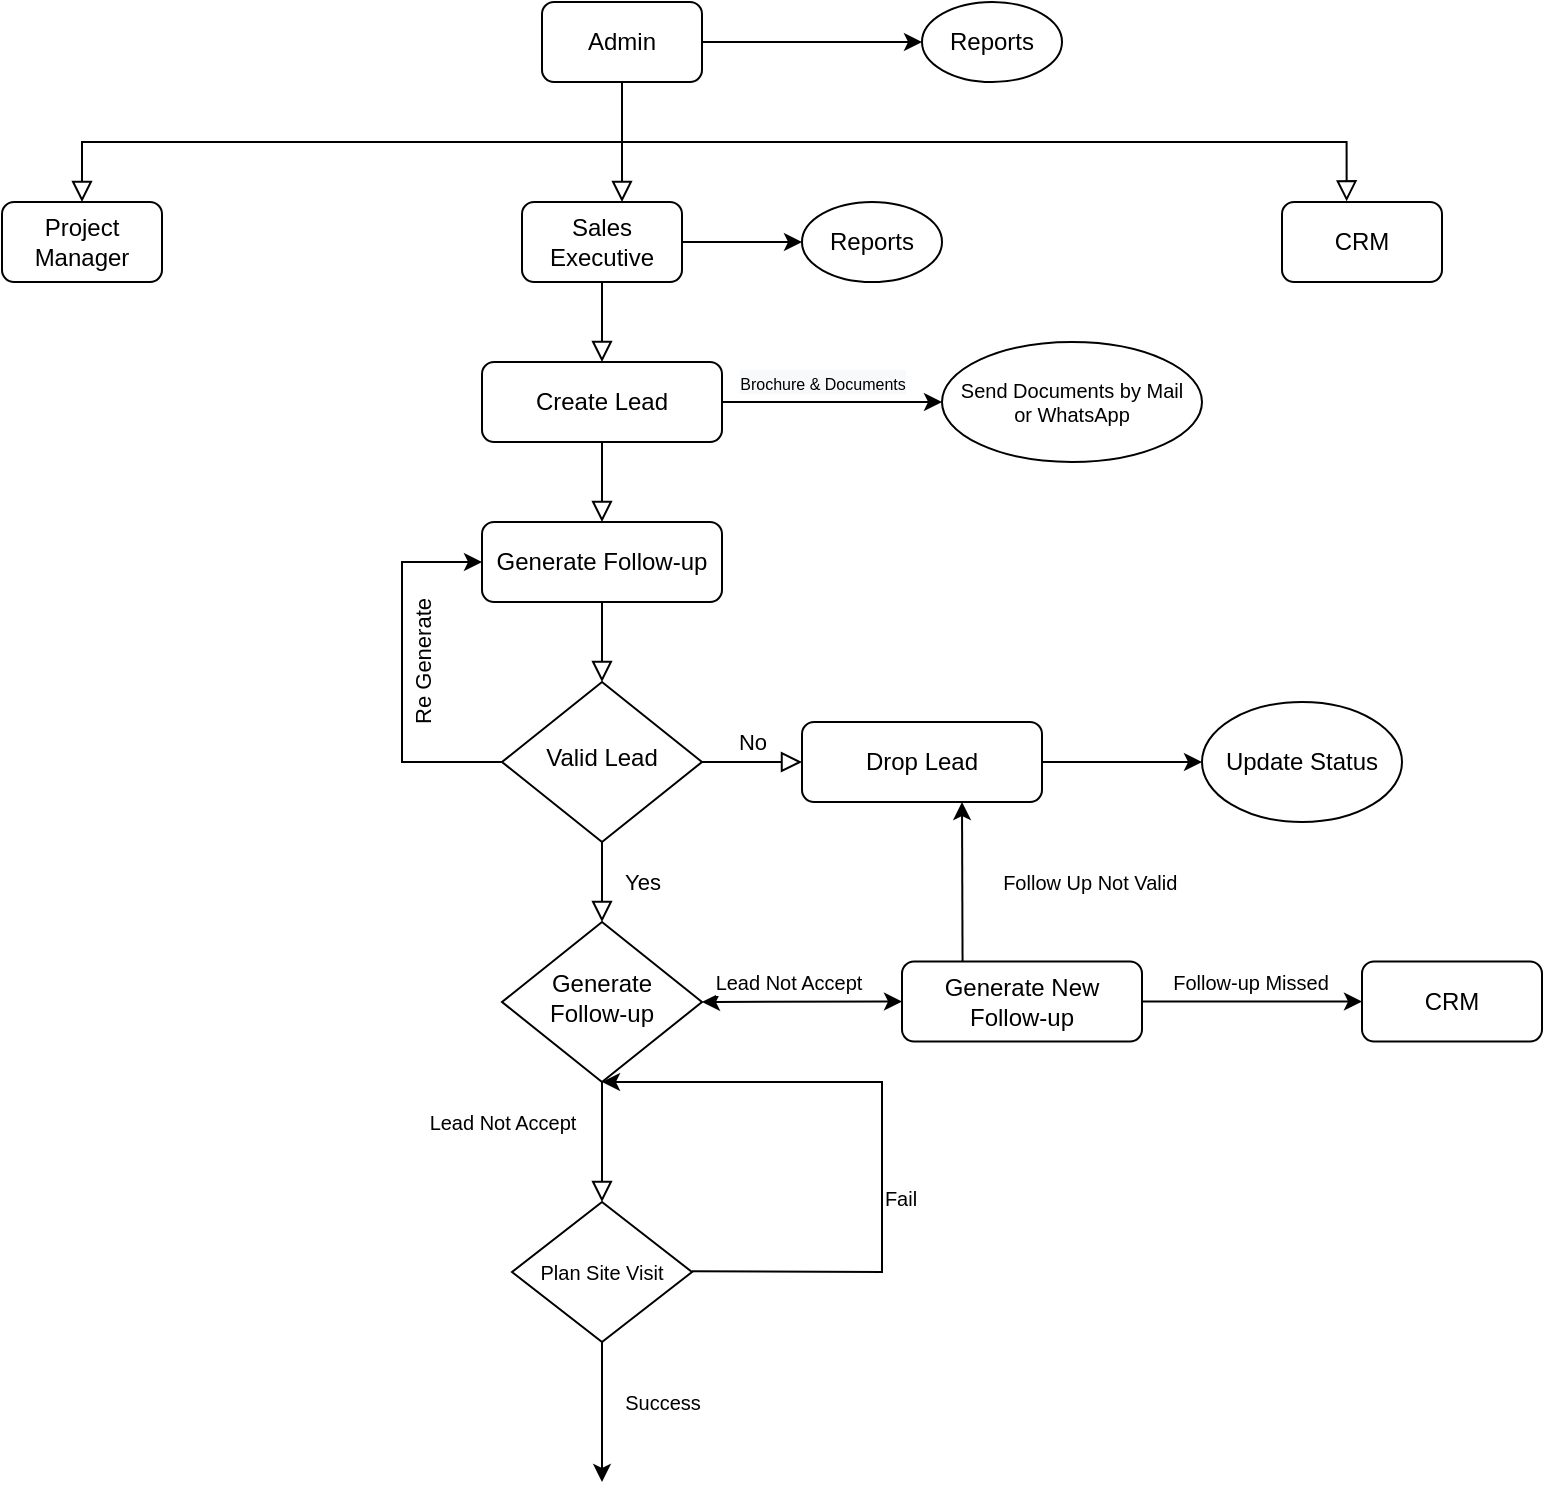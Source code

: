 <mxfile version="20.6.0" type="github">
  <diagram id="C5RBs43oDa-KdzZeNtuy" name="Page-1">
    <mxGraphModel dx="305" dy="169" grid="1" gridSize="10" guides="1" tooltips="1" connect="1" arrows="1" fold="1" page="1" pageScale="1" pageWidth="827" pageHeight="1169" math="0" shadow="0">
      <root>
        <mxCell id="WIyWlLk6GJQsqaUBKTNV-0" />
        <mxCell id="WIyWlLk6GJQsqaUBKTNV-1" parent="WIyWlLk6GJQsqaUBKTNV-0" />
        <mxCell id="WIyWlLk6GJQsqaUBKTNV-2" value="" style="rounded=0;html=1;jettySize=auto;orthogonalLoop=1;fontSize=11;endArrow=block;endFill=0;endSize=8;strokeWidth=1;shadow=0;labelBackgroundColor=none;edgeStyle=orthogonalEdgeStyle;entryX=0.5;entryY=0;entryDx=0;entryDy=0;" parent="WIyWlLk6GJQsqaUBKTNV-1" source="WIyWlLk6GJQsqaUBKTNV-3" target="-uyfmTQOTR4fBhYNNzch-24" edge="1">
          <mxGeometry relative="1" as="geometry" />
        </mxCell>
        <mxCell id="WIyWlLk6GJQsqaUBKTNV-3" value="Create Lead" style="rounded=1;whiteSpace=wrap;html=1;fontSize=12;glass=0;strokeWidth=1;shadow=0;" parent="WIyWlLk6GJQsqaUBKTNV-1" vertex="1">
          <mxGeometry x="280" y="200" width="120" height="40" as="geometry" />
        </mxCell>
        <mxCell id="WIyWlLk6GJQsqaUBKTNV-4" value="Yes" style="rounded=0;html=1;jettySize=auto;orthogonalLoop=1;fontSize=11;endArrow=block;endFill=0;endSize=8;strokeWidth=1;shadow=0;labelBackgroundColor=none;edgeStyle=orthogonalEdgeStyle;" parent="WIyWlLk6GJQsqaUBKTNV-1" source="WIyWlLk6GJQsqaUBKTNV-6" target="WIyWlLk6GJQsqaUBKTNV-10" edge="1">
          <mxGeometry y="20" relative="1" as="geometry">
            <mxPoint as="offset" />
          </mxGeometry>
        </mxCell>
        <mxCell id="WIyWlLk6GJQsqaUBKTNV-5" value="No" style="edgeStyle=orthogonalEdgeStyle;rounded=0;html=1;jettySize=auto;orthogonalLoop=1;fontSize=11;endArrow=block;endFill=0;endSize=8;strokeWidth=1;shadow=0;labelBackgroundColor=none;" parent="WIyWlLk6GJQsqaUBKTNV-1" source="WIyWlLk6GJQsqaUBKTNV-6" target="WIyWlLk6GJQsqaUBKTNV-7" edge="1">
          <mxGeometry y="10" relative="1" as="geometry">
            <mxPoint as="offset" />
          </mxGeometry>
        </mxCell>
        <mxCell id="WIyWlLk6GJQsqaUBKTNV-6" value="Valid Lead" style="rhombus;whiteSpace=wrap;html=1;shadow=0;fontFamily=Helvetica;fontSize=12;align=center;strokeWidth=1;spacing=6;spacingTop=-4;" parent="WIyWlLk6GJQsqaUBKTNV-1" vertex="1">
          <mxGeometry x="290" y="360" width="100" height="80" as="geometry" />
        </mxCell>
        <mxCell id="-uyfmTQOTR4fBhYNNzch-30" value="" style="edgeStyle=orthogonalEdgeStyle;rounded=0;orthogonalLoop=1;jettySize=auto;html=1;fontSize=11;" edge="1" parent="WIyWlLk6GJQsqaUBKTNV-1" source="WIyWlLk6GJQsqaUBKTNV-7" target="-uyfmTQOTR4fBhYNNzch-29">
          <mxGeometry relative="1" as="geometry" />
        </mxCell>
        <mxCell id="WIyWlLk6GJQsqaUBKTNV-7" value="Drop Lead" style="rounded=1;whiteSpace=wrap;html=1;fontSize=12;glass=0;strokeWidth=1;shadow=0;" parent="WIyWlLk6GJQsqaUBKTNV-1" vertex="1">
          <mxGeometry x="440" y="380" width="120" height="40" as="geometry" />
        </mxCell>
        <mxCell id="WIyWlLk6GJQsqaUBKTNV-8" value="Lead Not Accept" style="rounded=0;html=1;jettySize=auto;orthogonalLoop=1;fontSize=10;endArrow=block;endFill=0;endSize=8;strokeWidth=1;shadow=0;labelBackgroundColor=none;edgeStyle=orthogonalEdgeStyle;" parent="WIyWlLk6GJQsqaUBKTNV-1" source="WIyWlLk6GJQsqaUBKTNV-10" edge="1">
          <mxGeometry x="-0.333" y="-50" relative="1" as="geometry">
            <mxPoint as="offset" />
            <mxPoint x="340" y="620" as="targetPoint" />
          </mxGeometry>
        </mxCell>
        <mxCell id="WIyWlLk6GJQsqaUBKTNV-10" value="Generate Follow-up" style="rhombus;whiteSpace=wrap;html=1;shadow=0;fontFamily=Helvetica;fontSize=12;align=center;strokeWidth=1;spacing=6;spacingTop=-4;" parent="WIyWlLk6GJQsqaUBKTNV-1" vertex="1">
          <mxGeometry x="290" y="480" width="100" height="80" as="geometry" />
        </mxCell>
        <mxCell id="WIyWlLk6GJQsqaUBKTNV-12" value="Generate New Follow-up" style="rounded=1;whiteSpace=wrap;html=1;fontSize=12;glass=0;strokeWidth=1;shadow=0;" parent="WIyWlLk6GJQsqaUBKTNV-1" vertex="1">
          <mxGeometry x="490" y="499.76" width="120" height="40" as="geometry" />
        </mxCell>
        <mxCell id="-uyfmTQOTR4fBhYNNzch-0" value="Admin" style="rounded=1;whiteSpace=wrap;html=1;" vertex="1" parent="WIyWlLk6GJQsqaUBKTNV-1">
          <mxGeometry x="310" y="20" width="80" height="40" as="geometry" />
        </mxCell>
        <mxCell id="-uyfmTQOTR4fBhYNNzch-2" value="" style="rounded=0;html=1;jettySize=auto;orthogonalLoop=1;fontSize=11;endArrow=block;endFill=0;endSize=8;strokeWidth=1;shadow=0;labelBackgroundColor=none;edgeStyle=orthogonalEdgeStyle;exitX=0.5;exitY=1;exitDx=0;exitDy=0;entryX=0.404;entryY=-0.008;entryDx=0;entryDy=0;entryPerimeter=0;" edge="1" parent="WIyWlLk6GJQsqaUBKTNV-1" source="-uyfmTQOTR4fBhYNNzch-0" target="-uyfmTQOTR4fBhYNNzch-6">
          <mxGeometry relative="1" as="geometry">
            <mxPoint x="413.6" y="60" as="sourcePoint" />
            <mxPoint x="413.6" y="110" as="targetPoint" />
          </mxGeometry>
        </mxCell>
        <mxCell id="-uyfmTQOTR4fBhYNNzch-4" value="Project Manager" style="rounded=1;whiteSpace=wrap;html=1;" vertex="1" parent="WIyWlLk6GJQsqaUBKTNV-1">
          <mxGeometry x="40" y="120" width="80" height="40" as="geometry" />
        </mxCell>
        <mxCell id="-uyfmTQOTR4fBhYNNzch-5" value="Sales Executive" style="rounded=1;whiteSpace=wrap;html=1;" vertex="1" parent="WIyWlLk6GJQsqaUBKTNV-1">
          <mxGeometry x="300" y="120" width="80" height="40" as="geometry" />
        </mxCell>
        <mxCell id="-uyfmTQOTR4fBhYNNzch-6" value="CRM" style="rounded=1;whiteSpace=wrap;html=1;" vertex="1" parent="WIyWlLk6GJQsqaUBKTNV-1">
          <mxGeometry x="680" y="120" width="80" height="40" as="geometry" />
        </mxCell>
        <mxCell id="-uyfmTQOTR4fBhYNNzch-7" value="" style="endArrow=classic;html=1;rounded=0;exitX=1;exitY=0.5;exitDx=0;exitDy=0;" edge="1" parent="WIyWlLk6GJQsqaUBKTNV-1" source="-uyfmTQOTR4fBhYNNzch-0">
          <mxGeometry width="50" height="50" relative="1" as="geometry">
            <mxPoint x="380" y="100" as="sourcePoint" />
            <mxPoint x="500" y="40" as="targetPoint" />
          </mxGeometry>
        </mxCell>
        <mxCell id="-uyfmTQOTR4fBhYNNzch-10" value="" style="rounded=0;html=1;jettySize=auto;orthogonalLoop=1;fontSize=11;endArrow=block;endFill=0;endSize=8;strokeWidth=1;shadow=0;labelBackgroundColor=none;edgeStyle=orthogonalEdgeStyle;exitX=0.5;exitY=1;exitDx=0;exitDy=0;" edge="1" parent="WIyWlLk6GJQsqaUBKTNV-1" source="-uyfmTQOTR4fBhYNNzch-0">
          <mxGeometry relative="1" as="geometry">
            <mxPoint x="420" y="60.0" as="sourcePoint" />
            <mxPoint x="80" y="120" as="targetPoint" />
            <Array as="points">
              <mxPoint x="350" y="90" />
              <mxPoint x="80" y="90" />
            </Array>
          </mxGeometry>
        </mxCell>
        <mxCell id="-uyfmTQOTR4fBhYNNzch-12" value="" style="rounded=0;html=1;jettySize=auto;orthogonalLoop=1;fontSize=11;endArrow=block;endFill=0;endSize=8;strokeWidth=1;shadow=0;labelBackgroundColor=none;edgeStyle=orthogonalEdgeStyle;exitX=0.5;exitY=1;exitDx=0;exitDy=0;" edge="1" parent="WIyWlLk6GJQsqaUBKTNV-1" source="-uyfmTQOTR4fBhYNNzch-0">
          <mxGeometry relative="1" as="geometry">
            <mxPoint x="420" y="60.0" as="sourcePoint" />
            <mxPoint x="350" y="120" as="targetPoint" />
            <Array as="points">
              <mxPoint x="350" y="70" />
              <mxPoint x="350" y="70" />
            </Array>
          </mxGeometry>
        </mxCell>
        <mxCell id="-uyfmTQOTR4fBhYNNzch-15" value="" style="endArrow=classic;html=1;rounded=0;exitX=1;exitY=0.5;exitDx=0;exitDy=0;" edge="1" parent="WIyWlLk6GJQsqaUBKTNV-1">
          <mxGeometry width="50" height="50" relative="1" as="geometry">
            <mxPoint x="380" y="140.0" as="sourcePoint" />
            <mxPoint x="440" y="140" as="targetPoint" />
          </mxGeometry>
        </mxCell>
        <mxCell id="-uyfmTQOTR4fBhYNNzch-18" value="Reports" style="ellipse;whiteSpace=wrap;html=1;" vertex="1" parent="WIyWlLk6GJQsqaUBKTNV-1">
          <mxGeometry x="440" y="120" width="70" height="40" as="geometry" />
        </mxCell>
        <mxCell id="-uyfmTQOTR4fBhYNNzch-19" value="Reports" style="ellipse;whiteSpace=wrap;html=1;" vertex="1" parent="WIyWlLk6GJQsqaUBKTNV-1">
          <mxGeometry x="500" y="20" width="70" height="40" as="geometry" />
        </mxCell>
        <mxCell id="-uyfmTQOTR4fBhYNNzch-20" value="" style="rounded=0;html=1;jettySize=auto;orthogonalLoop=1;fontSize=11;endArrow=block;endFill=0;endSize=8;strokeWidth=1;shadow=0;labelBackgroundColor=none;edgeStyle=orthogonalEdgeStyle;entryX=0.5;entryY=0;entryDx=0;entryDy=0;exitX=0.5;exitY=1;exitDx=0;exitDy=0;" edge="1" parent="WIyWlLk6GJQsqaUBKTNV-1" source="-uyfmTQOTR4fBhYNNzch-5" target="WIyWlLk6GJQsqaUBKTNV-3">
          <mxGeometry relative="1" as="geometry">
            <mxPoint x="350" y="250" as="sourcePoint" />
            <mxPoint x="350" y="300" as="targetPoint" />
          </mxGeometry>
        </mxCell>
        <mxCell id="-uyfmTQOTR4fBhYNNzch-21" value="" style="endArrow=classic;html=1;rounded=0;exitX=1;exitY=0.5;exitDx=0;exitDy=0;entryX=0;entryY=0.5;entryDx=0;entryDy=0;" edge="1" parent="WIyWlLk6GJQsqaUBKTNV-1" target="-uyfmTQOTR4fBhYNNzch-22">
          <mxGeometry width="50" height="50" relative="1" as="geometry">
            <mxPoint x="400.0" y="220.0" as="sourcePoint" />
            <mxPoint x="500" y="220" as="targetPoint" />
          </mxGeometry>
        </mxCell>
        <mxCell id="-uyfmTQOTR4fBhYNNzch-23" value="&lt;span style=&quot;background-color: rgb(248, 249, 250);&quot;&gt;&lt;font style=&quot;font-size: 8px;&quot;&gt;Brochure &amp;amp; Documents&lt;/font&gt;&lt;/span&gt;" style="edgeLabel;html=1;align=center;verticalAlign=middle;resizable=0;points=[];" vertex="1" connectable="0" parent="-uyfmTQOTR4fBhYNNzch-21">
          <mxGeometry x="0.24" y="1" relative="1" as="geometry">
            <mxPoint x="-18" y="-9" as="offset" />
          </mxGeometry>
        </mxCell>
        <mxCell id="-uyfmTQOTR4fBhYNNzch-22" value="Send Documents by Mail &lt;br&gt;or WhatsApp" style="ellipse;whiteSpace=wrap;html=1;fontSize=10;" vertex="1" parent="WIyWlLk6GJQsqaUBKTNV-1">
          <mxGeometry x="510" y="190" width="130" height="60" as="geometry" />
        </mxCell>
        <mxCell id="-uyfmTQOTR4fBhYNNzch-24" value="Generate Follow-up" style="rounded=1;whiteSpace=wrap;html=1;fontSize=12;glass=0;strokeWidth=1;shadow=0;" vertex="1" parent="WIyWlLk6GJQsqaUBKTNV-1">
          <mxGeometry x="280" y="280" width="120" height="40" as="geometry" />
        </mxCell>
        <mxCell id="-uyfmTQOTR4fBhYNNzch-26" value="" style="rounded=0;html=1;jettySize=auto;orthogonalLoop=1;fontSize=11;endArrow=block;endFill=0;endSize=8;strokeWidth=1;shadow=0;labelBackgroundColor=none;edgeStyle=orthogonalEdgeStyle;exitX=0.5;exitY=1;exitDx=0;exitDy=0;" edge="1" parent="WIyWlLk6GJQsqaUBKTNV-1" source="-uyfmTQOTR4fBhYNNzch-24" target="WIyWlLk6GJQsqaUBKTNV-6">
          <mxGeometry relative="1" as="geometry">
            <mxPoint x="350" y="250" as="sourcePoint" />
            <mxPoint x="350" y="290" as="targetPoint" />
          </mxGeometry>
        </mxCell>
        <mxCell id="-uyfmTQOTR4fBhYNNzch-27" value="" style="endArrow=classic;html=1;rounded=0;fontSize=10;exitX=0;exitY=0.5;exitDx=0;exitDy=0;entryX=0;entryY=0.5;entryDx=0;entryDy=0;" edge="1" parent="WIyWlLk6GJQsqaUBKTNV-1" source="WIyWlLk6GJQsqaUBKTNV-6" target="-uyfmTQOTR4fBhYNNzch-24">
          <mxGeometry width="50" height="50" relative="1" as="geometry">
            <mxPoint x="380" y="440" as="sourcePoint" />
            <mxPoint x="430" y="390" as="targetPoint" />
            <Array as="points">
              <mxPoint x="240" y="400" />
              <mxPoint x="240" y="300" />
            </Array>
          </mxGeometry>
        </mxCell>
        <mxCell id="-uyfmTQOTR4fBhYNNzch-28" value="Re Generate" style="edgeLabel;html=1;align=center;verticalAlign=middle;resizable=0;points=[];fontSize=11;rotation=-90;" vertex="1" connectable="0" parent="-uyfmTQOTR4fBhYNNzch-27">
          <mxGeometry x="-0.093" relative="1" as="geometry">
            <mxPoint x="10" y="-14" as="offset" />
          </mxGeometry>
        </mxCell>
        <mxCell id="-uyfmTQOTR4fBhYNNzch-29" value="Update Status" style="ellipse;whiteSpace=wrap;html=1;rounded=1;glass=0;strokeWidth=1;shadow=0;" vertex="1" parent="WIyWlLk6GJQsqaUBKTNV-1">
          <mxGeometry x="640" y="370" width="100" height="60" as="geometry" />
        </mxCell>
        <mxCell id="-uyfmTQOTR4fBhYNNzch-34" value="" style="endArrow=classic;html=1;rounded=0;fontSize=10;entryX=0.831;entryY=1.006;entryDx=0;entryDy=0;entryPerimeter=0;labelBackgroundColor=default;fontColor=default;" edge="1" parent="WIyWlLk6GJQsqaUBKTNV-1">
          <mxGeometry width="50" height="50" relative="1" as="geometry">
            <mxPoint x="520.28" y="499.76" as="sourcePoint" />
            <mxPoint x="520" y="420.0" as="targetPoint" />
          </mxGeometry>
        </mxCell>
        <mxCell id="-uyfmTQOTR4fBhYNNzch-35" value="Follow Up Not Valid&amp;nbsp;" style="edgeLabel;html=1;align=center;verticalAlign=middle;resizable=0;points=[];fontSize=10;fontColor=default;" vertex="1" connectable="0" parent="-uyfmTQOTR4fBhYNNzch-34">
          <mxGeometry x="0.119" relative="1" as="geometry">
            <mxPoint x="65" y="4" as="offset" />
          </mxGeometry>
        </mxCell>
        <mxCell id="-uyfmTQOTR4fBhYNNzch-36" value="" style="endArrow=classic;startArrow=classic;html=1;rounded=0;labelBackgroundColor=default;fontSize=10;fontColor=default;exitX=1;exitY=0.5;exitDx=0;exitDy=0;entryX=0;entryY=0.5;entryDx=0;entryDy=0;" edge="1" parent="WIyWlLk6GJQsqaUBKTNV-1" source="WIyWlLk6GJQsqaUBKTNV-10" target="WIyWlLk6GJQsqaUBKTNV-12">
          <mxGeometry width="50" height="50" relative="1" as="geometry">
            <mxPoint x="450" y="510" as="sourcePoint" />
            <mxPoint x="480" y="520" as="targetPoint" />
          </mxGeometry>
        </mxCell>
        <mxCell id="-uyfmTQOTR4fBhYNNzch-37" value="Lead Not Accept" style="edgeLabel;html=1;align=center;verticalAlign=middle;resizable=0;points=[];fontSize=10;fontColor=default;" vertex="1" connectable="0" parent="-uyfmTQOTR4fBhYNNzch-36">
          <mxGeometry x="0.379" relative="1" as="geometry">
            <mxPoint x="-26" y="-10" as="offset" />
          </mxGeometry>
        </mxCell>
        <mxCell id="-uyfmTQOTR4fBhYNNzch-38" value="" style="endArrow=classic;html=1;rounded=0;labelBackgroundColor=default;fontSize=10;fontColor=default;exitX=1;exitY=0.5;exitDx=0;exitDy=0;" edge="1" parent="WIyWlLk6GJQsqaUBKTNV-1" source="WIyWlLk6GJQsqaUBKTNV-12" target="-uyfmTQOTR4fBhYNNzch-41">
          <mxGeometry width="50" height="50" relative="1" as="geometry">
            <mxPoint x="560" y="590" as="sourcePoint" />
            <mxPoint x="690" y="520" as="targetPoint" />
          </mxGeometry>
        </mxCell>
        <mxCell id="-uyfmTQOTR4fBhYNNzch-42" value="Follow-up Missed" style="edgeLabel;html=1;align=center;verticalAlign=middle;resizable=0;points=[];fontSize=10;fontColor=default;" vertex="1" connectable="0" parent="-uyfmTQOTR4fBhYNNzch-38">
          <mxGeometry x="-0.253" y="1" relative="1" as="geometry">
            <mxPoint x="13" y="-9" as="offset" />
          </mxGeometry>
        </mxCell>
        <mxCell id="-uyfmTQOTR4fBhYNNzch-41" value="CRM" style="rounded=1;whiteSpace=wrap;html=1;fontSize=12;glass=0;strokeWidth=1;shadow=0;" vertex="1" parent="WIyWlLk6GJQsqaUBKTNV-1">
          <mxGeometry x="720" y="499.76" width="90" height="40" as="geometry" />
        </mxCell>
        <mxCell id="-uyfmTQOTR4fBhYNNzch-44" value="Plan Site Visit" style="rhombus;whiteSpace=wrap;html=1;fontSize=10;fontColor=default;" vertex="1" parent="WIyWlLk6GJQsqaUBKTNV-1">
          <mxGeometry x="295" y="620" width="90" height="70" as="geometry" />
        </mxCell>
        <mxCell id="-uyfmTQOTR4fBhYNNzch-46" value="" style="endArrow=classic;html=1;rounded=0;labelBackgroundColor=default;fontSize=10;fontColor=default;exitX=1;exitY=0.5;exitDx=0;exitDy=0;entryX=0.5;entryY=1;entryDx=0;entryDy=0;" edge="1" parent="WIyWlLk6GJQsqaUBKTNV-1" target="WIyWlLk6GJQsqaUBKTNV-10">
          <mxGeometry width="50" height="50" relative="1" as="geometry">
            <mxPoint x="385" y="654.57" as="sourcePoint" />
            <mxPoint x="390" y="520" as="targetPoint" />
            <Array as="points">
              <mxPoint x="480" y="655" />
              <mxPoint x="480" y="560" />
            </Array>
          </mxGeometry>
        </mxCell>
        <mxCell id="-uyfmTQOTR4fBhYNNzch-47" value="Fail" style="edgeLabel;html=1;align=center;verticalAlign=middle;resizable=0;points=[];fontSize=10;fontColor=default;" vertex="1" connectable="0" parent="-uyfmTQOTR4fBhYNNzch-46">
          <mxGeometry x="-0.253" y="1" relative="1" as="geometry">
            <mxPoint x="10" y="-9" as="offset" />
          </mxGeometry>
        </mxCell>
        <mxCell id="-uyfmTQOTR4fBhYNNzch-48" value="" style="endArrow=classic;html=1;rounded=0;labelBackgroundColor=default;fontSize=10;fontColor=default;exitX=0.5;exitY=1;exitDx=0;exitDy=0;" edge="1" parent="WIyWlLk6GJQsqaUBKTNV-1" source="-uyfmTQOTR4fBhYNNzch-44">
          <mxGeometry width="50" height="50" relative="1" as="geometry">
            <mxPoint x="395" y="664.57" as="sourcePoint" />
            <mxPoint x="340" y="760" as="targetPoint" />
          </mxGeometry>
        </mxCell>
        <mxCell id="-uyfmTQOTR4fBhYNNzch-49" value="Success" style="edgeLabel;html=1;align=center;verticalAlign=middle;resizable=0;points=[];fontSize=10;fontColor=default;" vertex="1" connectable="0" parent="-uyfmTQOTR4fBhYNNzch-48">
          <mxGeometry x="-0.253" y="1" relative="1" as="geometry">
            <mxPoint x="29" y="4" as="offset" />
          </mxGeometry>
        </mxCell>
      </root>
    </mxGraphModel>
  </diagram>
</mxfile>
